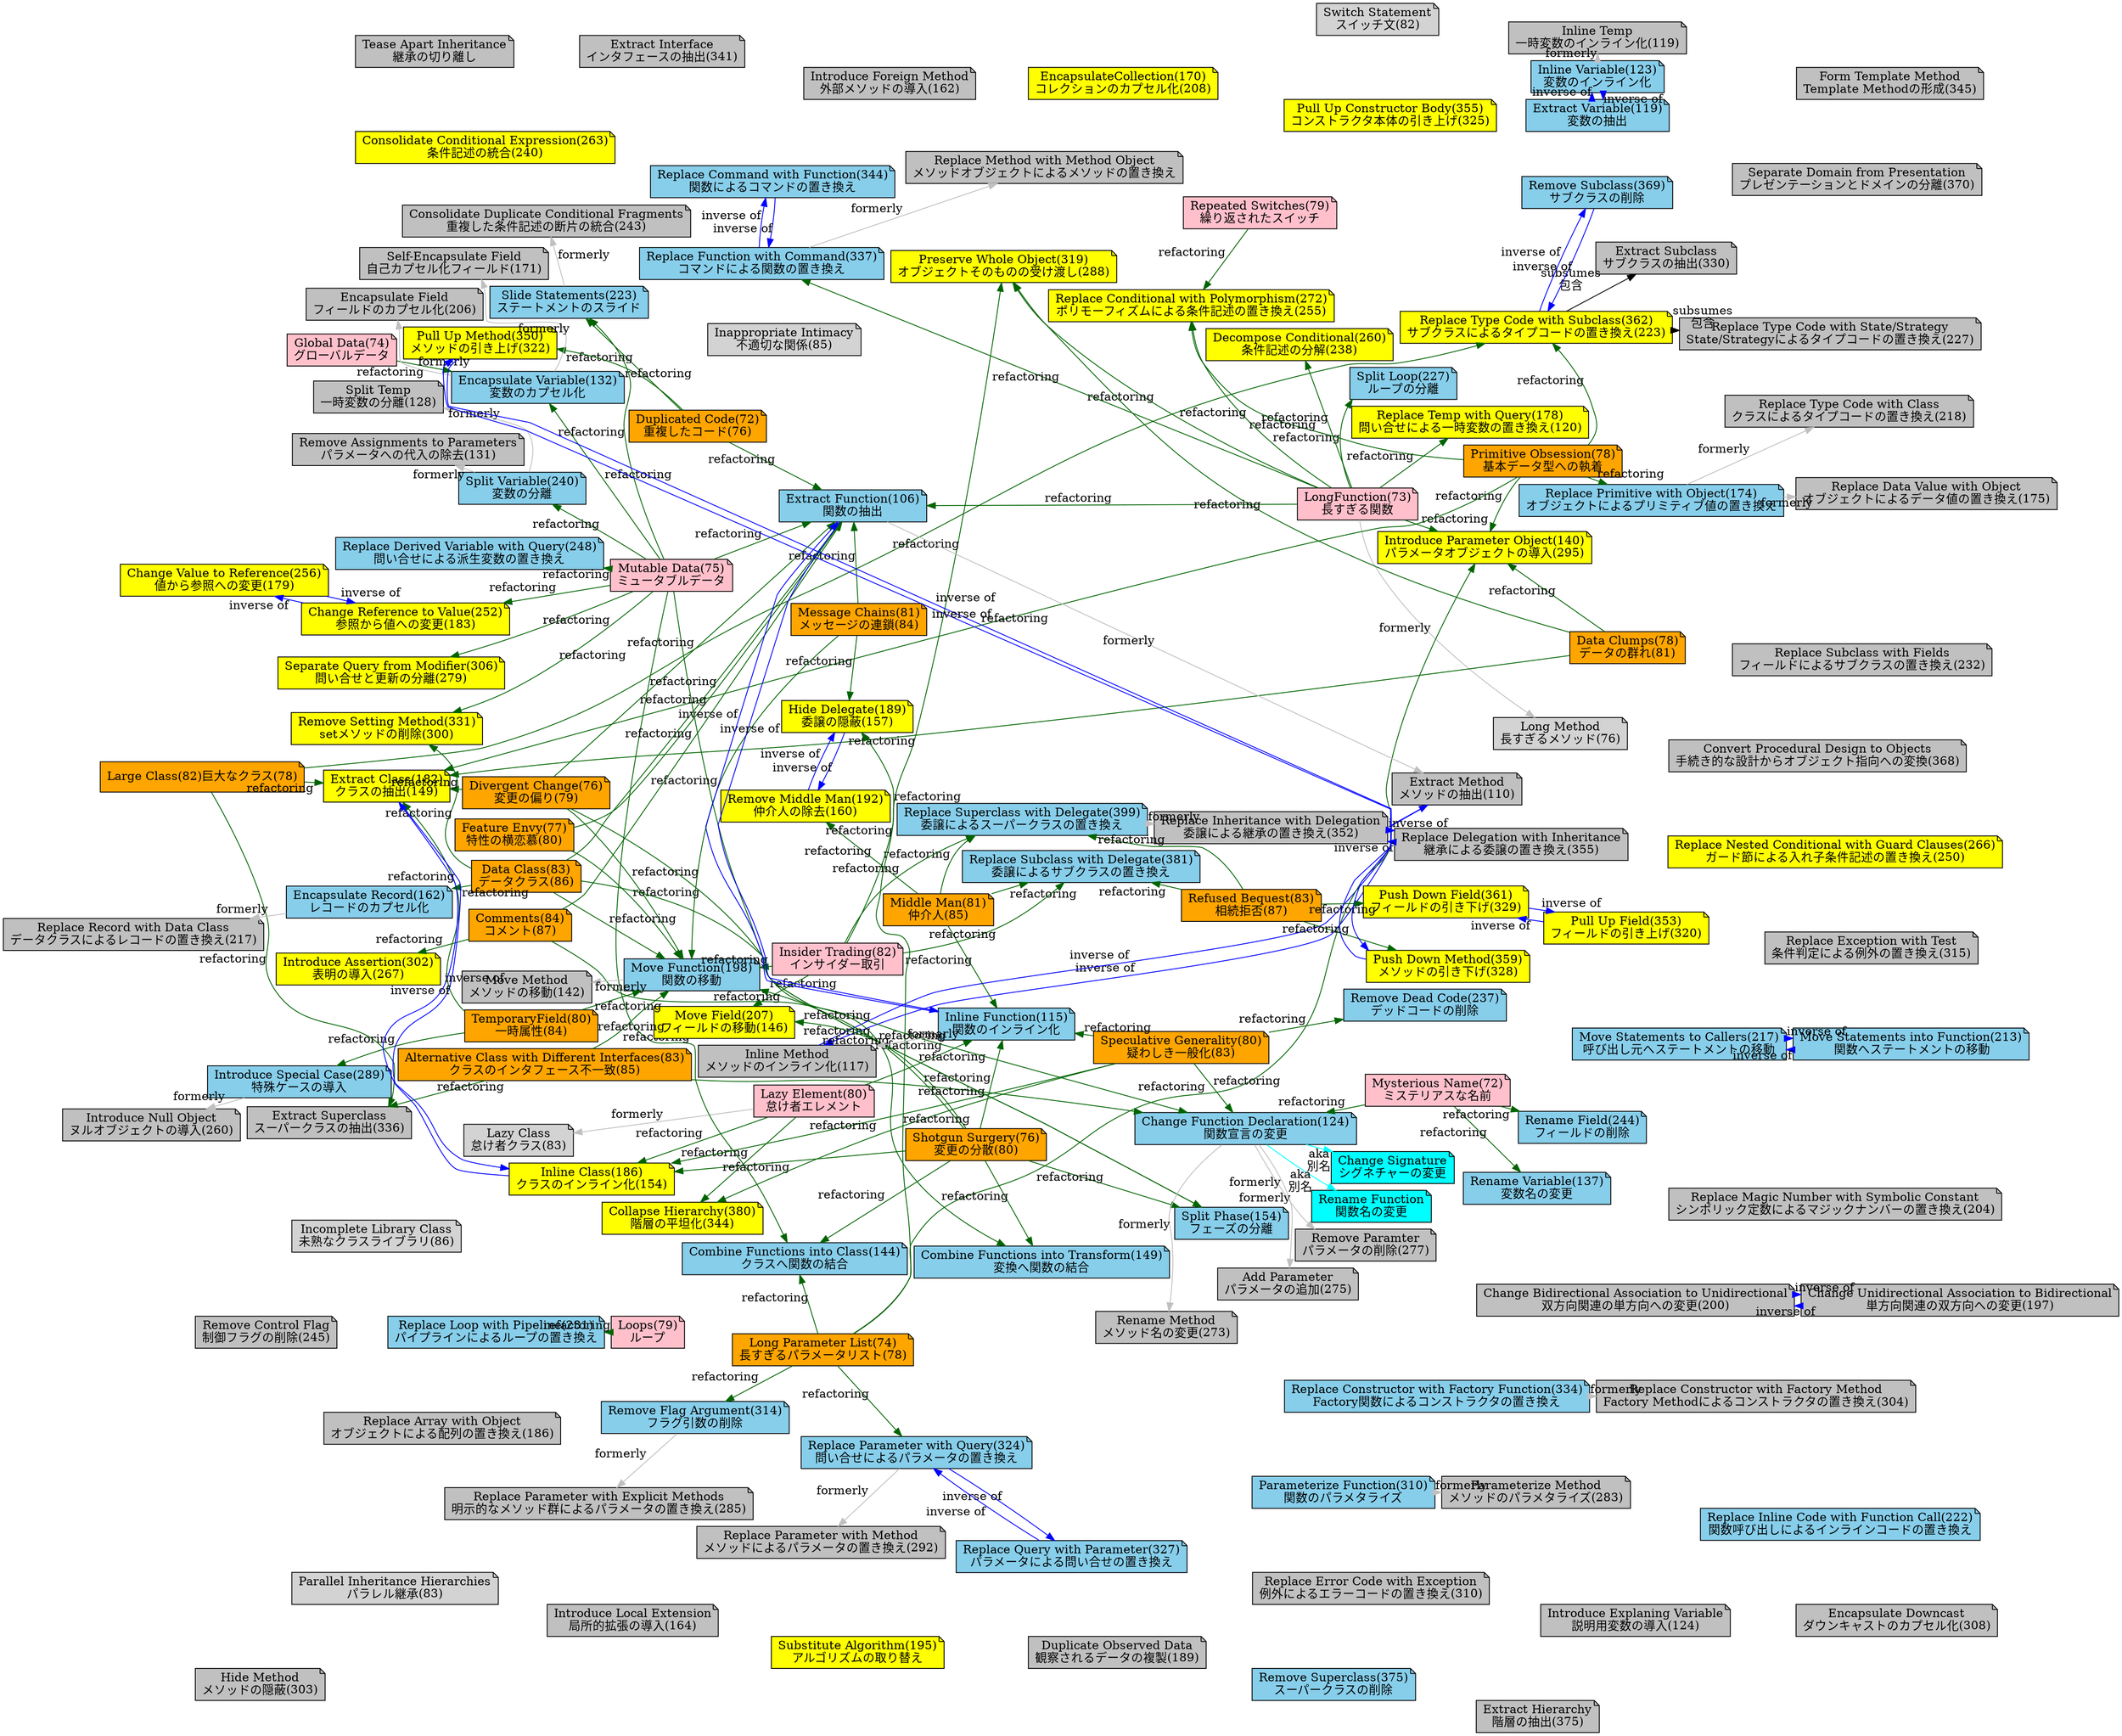 digraph Refactoring2ndEdition {
    graph [
        charset="UTF-8";
        //layout=neato; overlap = false; splines = true;
        //layout=circo;
        //layout=fdp;
        layout=twopi; overlap = false; splines = true;
        //layout=dot; rankdir=LR;
    ];

    node [
        shape="note",
        style="filled",
        fillcolor="red"
    ];

    /* -------------------- */
    /* 1st Edition / Japanese */
    subgraph cluster_1Smell {
        label="1st Edition Code Smells";
        // 第3章 : コードの不吉な臭い
        // P.76
        // DuplicatedCode;
        LongMethod[label="Long Method\n長すぎるメソッド(76)", fillcolor="lightgrey"];
        // P.78
        // LargeClass;
        // LongParameterList;
        // P.79
        // DivergentChange;
        // P.80
        // ShotgunSurgery;
        // FeatureEnvy;
        // P.81
        // DataClumps;
        // PrimitiveObsession;
        // P.82
        SwitchStatement[label="Switch Statement\nスイッチ文(82)", fillcolor="lightgrey"];
        // P.83
        ParallelInheritanceHierarchies[label="Parallel Inheritance Hierarchies\nパラレル継承(83)", fillcolor="lightgrey"];
        LazyClass[label="Lazy Class\n怠け者クラス(83)", fillcolor="lightgrey"];
        // SpeculativeGenerality;
        //P.84
        // TemporaryField;
        // MessageChains;
        // P.85
        // MiddleMan;
        InappropriateIntimacy[label="Inappropriate Intimacy\n不適切な関係(85)", fillcolor="lightgrey"];
        // AlternativeClasswithDifferentInterfaces;
        // P.86
        IncompleteLibraryClass[label="Incomplete Library Class\n未熟なクラスライブラリ(86)", fillcolor="lightgrey"];
        // DataClass;
        // P.87
        // RefusedBequest;
        // Comments;
    }

    LongFunction -> LongMethod[label="formerly" color="grey"];
    LazyElement -> LazyClass[label="formerly" color="grey"];

    subgraph cluster_1Catalog {
        label="1st Edition Refactoring Catalog";

        // 第6章 : メソッドの構成
        // P.110 replaced -> Extract Function
        ExtractMethod [label="Extract Method\nメソッドの抽出(110)", fillcolor="gray"];
        // P.117 replaced -> Inline Function
        InlineMethod [label="Inline Method\nメソッドのインライン化(117)", fillcolor="gray"];
        // P.119 replaced -> Inline Variable
        InlineTemp [label="Inline Temp\n一時変数のインライン化(119)", fillcolor="gray"];
        // P.120 kept
        // ReplaceTempwithQuery;
        // P.124 kept
        // Extract Variable;
        IntroduceExplaningVariable [label="Introduce Explaning Variable\n説明用変数の導入(124)", fillcolor="gray"];
        // P.128 replaced -> Split Variable
        // SplitTemporaryVariable;
        SplitTemp [label="Split Temp\n一時変数の分離(128)", fillcolor="gray"]
        // P.131 replaced -> Split Variable
        RemoveAssignmentstoParameters [label="Remove Assignments to Parameters\nパラメータへの代入の除去(131)", fillcolor="gray"];
        // P.135
        ReplaceMethodwithMethodObject [label="Replace Method with Method Object\nメソッドオブジェクトによるメソッドの置き換え", fillcolor="gray"];
        // P.139
        // SubstituteAlgorithm;

        // 第7章 : オブジェクト間での特性の移動
        // P.142
        MoveMethod [label="Move Method\nメソッドの移動(142)", fillcolor="gray"];
        // P.146
        // MoveField;
        // P.149
        // ExtractClass;
        // P.154
        // InlineClass;
        // P.157
        // HideDelegate;
        // P.160
        // RemoveMiddleMan;
        // P.162
        IntroduceForeignMethod [label="Introduce Foreign Method\n外部メソッドの導入(162)", fillcolor="gray"];
        // P.164
        IntroduceLocalExtension [label="Introduce Local Extension\n局所的拡張の導入(164)", fillcolor="gray"];

        // 第8章 : データの再編成
        // P.171
        SelfEncapsulateField [label="Self-Encapsulate Field\n自己カプセル化フィールド(171)", fillcolor="gray"];
        // P.175
        ReplaceDataValuewithObject [label="Replace Data Value with Object\nオブジェクトによるデータ値の置き換え(175)", fillcolor="gray"];
        // P.179
        // ChangeValuetoReference;
        // P.183
        // ChangeReferencetoValue;
        // P.186
        ReplaceArraywithObject [label="Replace Array with Object\nオブジェクトによる配列の置き換え(186)", fillcolor="gray"];
        // P.189
        DuplicateObservedData [label="Duplicate Observed Data\n観察されるデータの複製(189)", fillcolor="gray"];
        // P.197
        ChangeUnidirectionalAssociationtoBidirectional [label="Change Unidirectional Association to Bidirectional\n単方向関連の双方向への変更(197)", fillcolor="gray"];
        ChangeUnidirectionalAssociationtoBidirectional -> ChangeBidirectionalAssociationtoUnidirectional [label="inverse of", color="blue"];
        // P.200
        ChangeBidirectionalAssociationtoUnidirectional [label="Change Bidirectional Association to Unidirectional\n双方向関連の単方向への変更(200)", fillcolor="gray"];
        ChangeBidirectionalAssociationtoUnidirectional -> ChangeUnidirectionalAssociationtoBidirectional [label="inverse of", color="blue"];
        // P.204
        ReplaceMagicNumberwithSymbolicConstant [label="Replace Magic Number with Symbolic Constant\nシンボリック定数によるマジックナンバーの置き換え(204)", fillcolor="gray"];
        // P.206
        EncapsulateField [label="Encapsulate Field\nフィールドのカプセル化(206)", fillcolor="gray"];
        // P.208
        // EncapsulateCollection;
        // P.217
        ReplaceRecordwithDataClass [label="Replace Record with Data Class\nデータクラスによるレコードの置き換え(217)", fillcolor="gray"];
        // P.218
        ReplaceTypeCodewithClass [label="Replace Type Code with Class\nクラスによるタイプコードの置き換え(218)", fillcolor="gray"];
        // P.223
        //ReplaceTypeCodewithSubclasses;
        // P.227
        ReplaceTypeCodewithStateStrategy [label="Replace Type Code with State/Strategy\nState/Strategyによるタイプコードの置き換え(227)", fillcolor="gray"];
        // P.232
        ReplaceSubclasswithFields [label="Replace Subclass with Fields\nフィールドによるサブクラスの置き換え(232)", fillcolor="gray"];

        // 第9章 : 条件記述の単純化
        // P.238
        // DecomposeConditional;
        // P.240
        // ConsolidateConditionalExpression;
        // P.243
        ConsolidateDuplicateConditionalFragments [label="Consolidate Duplicate Conditional Fragments\n重複した条件記述の断片の統合(243)", fillcolor="gray"];
        // P.245
        RemoveControlFlag [label="Remove Control Flag\n制御フラグの削除(245)", fillcolor="gray"];
        // P.250
        // ReplaceNestedConditionalwithGuardClauses;
        // P.255
        // ReplaceConditionalwithPolymorphism;
        // P.260
        IntroduceNullObject [label="Introduce Null Object\nヌルオブジェクトの導入(260)", fillcolor="gray"];
        // P.267
        // IntroduceAssertion;

        // 第10章 : メソッド呼び出しの単純化
        // P.273
        RenameMethod [label="Rename Method\nメソッド名の変更(273)", fillcolor="gray"];
        // P.275
        AddParameter [label="Add Parameter\nパラメータの追加(275)", fillcolor="gray"];
        // P.277
        RemoveParameter [label="Remove Paramter\nパラメータの削除(277)", fillcolor="gray"];
        // P.279
        // SeparateQueryfromModifier;
        // P.283
        ParameterizeMethod [label="Parameterize Method\nメソッドのパラメタライズ(283)", fillcolor="gray"];
        // P.285
        ReplaceParameterwithExplicitMethods [label="Replace Parameter with Explicit Methods\n明示的なメソッド群によるパラメータの置き換え(285)", fillcolor="gray"];
        // P.288
        // PreserveWholeObject;
        // P.292
        ReplaceParameterwithMethod [label="Replace Parameter with Method\nメソッドによるパラメータの置き換え(292)", fillcolor="gray"];
        // P.295
        // IntroduceParameterObject;
        // P.300
        // RemoveSettingMethod;
        // P.303
        HideMethod [label="Hide Method\nメソッドの隠蔽(303)", fillcolor="gray"];
        // P.304
        ReplaceConstructorwithFactoryMethod [label="Replace Constructor with Factory Method\nFactory Methodによるコンストラクタの置き換え(304)", fillcolor="gray"];
        // P.308
        EncapsulateDowncast [label="Encapsulate Downcast\nダウンキャストのカプセル化(308)", fillcolor="gray"];
        // P.310
        ReplaceErrorCodewithException [label="Replace Error Code with Exception\n例外によるエラーコードの置き換え(310)", fillcolor="gray"];
        // P.315
        ReplaceExceptionwithTest [label="Replace Exception with Test\n条件判定による例外の置き換え(315)", fillcolor="gray"];

        // 第11章 : 継承の取り扱い
        // P.320
        // PullUpField;
        // P.322
        // PullUpMethod;
        // P.325
        // PullUpConstructorBody;
        // P.328
        // PushDownMethod;
        // P.329
        // PushDownField;
        // P.330
        ExtractSubclass [label="Extract Subclass\nサブクラスの抽出(330)", fillcolor="gray"];
        // P.336
        ExtractSuperclass [label="Extract Superclass\nスーパークラスの抽出(336)", fillcolor="gray"];
        // P.341
        ExtractInterface [label="Extract Interface\nインタフェースの抽出(341)", fillcolor="gray"];
        // P.344
        // CollapseHierarchy;
        // P.345
        FormTemplateMethod [label="Form Template Method\nTemplate Methodの形成(345)", fillcolor="gray"];
        // P.352
        ReplaceInheritancewithDelegation [label="Replace Inheritance with Delegation\n委譲による継承の置き換え(352)", fillcolor="gray"];
        // P.355
        ReplaceDelegationwithInheritance [label="Replace Delegation with Inheritance\n継承による委譲の置き換え(355)", fillcolor="gray"];

        // 第12章 : 大きなリファクタリング
        // P.362
        TeaseApartInheritance [label="Tease Apart Inheritance\n継承の切り離し", fillcolor="gray"];
        // P.368
        ConvertProceduralDesigntoObjects [label="Convert Procedural Design to Objects\n手続き的な設計からオブジェクト指向への変換(368)", fillcolor="gray"];
        // P.370
        SeparateDomainfromPresentation [label="Separate Domain from Presentation\nプレゼンテーションとドメインの分離(370)", fillcolor="gray"];
        // P.375
        ExtractHierarchy [label="Extract Hierarchy\n階層の抽出(375)", fillcolor="gray"];

    } // 1st end

    // 関連
    ExtractMethod -> InlineMethod [label="inverse of", color="blue"];
    InlineMethod -> ExtractMethod [label="inverse of", color="blue"];
    ReplaceInheritancewithDelegation -> ReplaceDelegationwithInheritance [label="inverse of", color="blue"];
    ReplaceDelegationwithInheritance -> ReplaceInheritancewithDelegation [label="inverse of", color="blue"];

    /* -------------------- */
    /* 2nd Edition */
    subgraph cluster_2Smell {
        label="2nd Edition Bad Smells";
        // 2nd Bad Smell
        // 2nd P.72
        MysteriousName[label="Mysterious Name(72)\nミステリアスな名前", fillcolor="pink"];
        DuplicatedCode[label="Duplicated Code(72)\n重複したコード(76)", fillcolor="orange"];
        // 2nd P.73
        LongFunction[label="LongFunction(73)\n長すぎる関数", fillcolor="pink"];
        // 2nd P.74
        LongParameterList[label="Long Parameter List(74)\n長すぎるパラメータリスト(78)", fillcolor="orange"];
        GlobalData[label="Global Data(74)\nグローバルデータ", fillcolor="pink"];
        // 2nd P.75
        MutableData[label="Mutable Data(75)\nミュータブルデータ", fillcolor="pink"];
        // 2nd P.76
        DivergentChange[label="Divergent Change(76)\n変更の偏り(79)", fillcolor="orange"];
        ShotgunSurgery[label="Shotgun Surgery(76)\n変更の分散(80)", fillcolor="orange"];
        // 2nd P.77
        FeatureEnvy[label="Feature Envy(77)\n特性の横恋慕(80)", fillcolor="orange"];
        // 2nd P.78
        DataClumps[label="Data Clumps(78)\nデータの群れ(81)", fillcolor="orange"];
        PrimitiveObsession[label="Primitive Obsession(78)\n基本データ型への執着", fillcolor="orange"];
        // 2nd P.79
        RepeatedSwitches[label="Repeated Switches(79)\n繰り返されたスイッチ", fillcolor="pink"];
        Loops[label="Loops(79)\nループ", fillcolor="pink"];
        // 2nd P.80
        LazyElement[label="Lazy Element(80)\n怠け者エレメント", fillcolor="pink"];
        SpeculativeGenerality[label="Speculative Generality(80)\n疑わしき一般化(83)", fillcolor="orange"];
        TemporaryField[label="TemporaryField(80)\n一時属性(84)", fillcolor="orange"];
        // 2nd P.81
        MessageChains[label="Message Chains(81)\nメッセージの連鎖(84)", fillcolor="orange"];
        MiddleMan[label="Middle Man(81)\n仲介人(85)", fillcolor="orange"];
        // 2nd P.82
        InsiderTrading[label="Insider Trading(82)\nインサイダー取引", fillcolor="pink"];
        LargeClass[label="Large Class(82)\巨大なクラス(78)", fillcolor="orange"];
        // 2nd P.83
        AlternativeClasswithDifferentInterfaces[label="Alternative Class with Different Interfaces(83)\nクラスのインタフェース不一致(85)" fillcolor="orange"];
        DataClass[label="Data Class(83)\nデータクラス(86)", fillcolor="orange"];
        RefusedBequest[label="Refused Bequest(83)\n相続拒否(87)", fillcolor="orange"];
        // 2nd P.84
        Comments[label="Comments(84)\nコメント(87)", fillcolor="orange"];
    }

    subgraph cluster_2ndCatalog {
        label="2nd Edition Refactoring Catalog";
        // 2nd Chapter 6 : A First Set of Refactorings
        // 2nd P.106
        ExtractFunction [label="Extract Function(106)\n関数の抽出", fillcolor="skyblue"];
        // 2nd P.115
        InlineFunction [label="Inline Function(115)\n関数のインライン化", fillcolor="skyblue"];
        // 2nd P.119
        ExtractVariable [label="Extract Variable(119)\n変数の抽出", fillcolor="skyblue"];
        // 2nd P.123
        InlineVariable [label="Inline Variable(123)\n変数のインライン化", fillcolor="skyblue"];
        // 2nd P.124
        ChangeFunctionDeclaration [label="Change Function Declaration(124)\n関数宣言の変更", URL="https://refactoring.com/catalog/changeFunctionDeclaration.html", fillcolor="skyblue"];
        RenameFunction [label="Rename Function\n関数名の変更", fillcolor="cyan"];
        ChangeSignature [label="Change Signature\nシグネチャーの変更", fillcolor="cyan"];
        // 2nd P.132
        EncapsulateVariable [label="Encapsulate Variable(132)\n変数のカプセル化", fillcolor="skyblue"];
        // 2nd P.137
        RenameVariable [label="Rename Variable(137)\n変数名の変更", fillcolor="skyblue"];
        // 2nd P.140
        IntroduceParameterObject [label="Introduce Parameter Object(140)\nパラメータオブジェクトの導入(295)", fillcolor="yellow"];
        // 2nd P.144
        CombineFunctionsintoClass [label="Combine Functions into Class(144)\nクラスへ関数の結合", fillcolor="skyblue"];
        // 2nd P.149
        CombineFunctionsintoTransform [label="Combine Functions into Transform(149)\n変換へ関数の結合", fillcolor="skyblue"];
        // 2nd P.154
        SplitPhase [label="Split Phase(154)\nフェーズの分離", fillcolor="skyblue"];

        // 2nd Chapter 7 : Encapsulation
        // 2nd P.162
        EncapsulateRecord [label="Encapsulate Record(162)\nレコードのカプセル化", fillcolor="skyblue"];
        // 2nd P.170
        EncapsulateCollection [label="EncapsulateCollection(170)\nコレクションのカプセル化(208)", fillcolor="yellow"];
        // 2nd P.174
        ReplacePrimitivewithObject [label="Replace Primitive with Object(174)\nオブジェクトによるプリミティブ値の置き換え", fillcolor="skyblue"];
        // 2nd P.178
        ReplaceTempwithQuery [label="Replace Temp with Query(178)\n問い合せによる一時変数の置き換え(120)", fillcolor="yellow"];
        // 2nd P.182
        ExtractClass [label="Extract Class(182)\nクラスの抽出(149)", fillcolor="yellow"];
        // 2nd P.186
        InlineClass [label="Inline Class(186)\nクラスのインライン化(154)", fillcolor="yellow"];
        // 2nd P.189
        HideDelegate [label="Hide Delegate(189)\n委譲の隠蔽(157)", fillcolor="yellow"];
        // 2nd P.192
        RemoveMiddleMan [label="Remove Middle Man(192)\n仲介人の除去(160)", fillcolor="yellow"];
        // 2nd P.195
        SubstituteAlgorithm [label="Substitute Algorithm(195)\nアルゴリズムの取り替え", fillcolor="yellow"];

        // 2nd Chapter 8 : Moving Features
        // 2nd P.198
        MoveFunction [label="Move Function(198)\n関数の移動", fillcolor="skyblue"];
        // 2nd P.207
        MoveField [label="Move Field(207)\nフィールドの移動(146)", fillcolor="yellow"];
        // 2nd P.213
        MoveStatementsintoFunction [label="Move Statements into Function(213)\n 関数へステートメントの移動", fillcolor="skyblue"];
        MoveStatementsintoFunction -> MoveStatementstoCallers [label="inverse of", color="blue"];
        // 2nd P.217
        MoveStatementstoCallers [label="Move Statements to Callers(217)\n呼び出し元へステートメントの移動", fillcolor="skyblue"];
        MoveStatementstoCallers -> MoveStatementsintoFunction [label="inverse of", color="blue"];
        // 2nd P.222
        ReplaceInlineCodewithFunctionCall [label="Replace Inline Code with Function Call(222)\n関数呼び出しによるインラインコードの置き換え", fillcolor="skyblue"];
        // 2nd P.223
        SlideStatements [label="Slide Statements(223)\nステートメントのスライド", fillcolor="skyblue"];
        // 2nd P.227
        SplitLoop [label="Split Loop(227)\nループの分離", fillcolor="skyblue"];
        // 2nd P.231
        ReplaceLoopwithPipeline [label="Replace Loop with Pipeline(231)\nパイプラインによるループの置き換え", fillcolor="skyblue"];
        // 2nd P.237
        RemoveDeadCode [label="Remove Dead Code(237)\nデッドコードの削除", fillcolor="skyblue"];

        // 2nd Chapter 9 : Organizing Data
        // 2nd P.240
        SplitVariable [label="Split Variable(240)\n変数の分離", fillcolor="skyblue"];
        // 2nd P.244
        RenameField [label="Rename Field(244)\nフィールドの削除", fillcolor="skyblue"];
        // 2nd P.248
        ReplaceDerivedVariablewithQuery [label="Replace Derived Variable with Query(248)\n問い合せによる派生変数の置き換え", fillcolor="skyblue"];
        // 2nd P.252
        ChangeReferencetoValue [label="Change Reference to Value(252)\n参照から値への変更(183)", fillcolor="yellow"];
        ChangeReferencetoValue -> ChangeValuetoReference [label="inverse of", color="blue"];
        // 2nd P.256
        ChangeValuetoReference [label="Change Value to Reference(256)\n値から参照への変更(179)", fillcolor="yellow"];
        ChangeValuetoReference -> ChangeReferencetoValue [label="inverse of", color="blue"];

        // 2nd Chapter 10 : Simplifying Conditional Logic
        // 2nd P.260
        DecomposeConditional [label="Decompose Conditional(260)\n条件記述の分解(238)", fillcolor="yellow"];
        // 2nd P.263
        ConsolidateConditionalExpression [label="Consolidate Conditional Expression(263)\n条件記述の統合(240)", fillcolor="yellow"];
        // 2nd P.266
        ReplaceNestedConditionalwithGuardClauses [label="Replace Nested Conditional with Guard Clauses(266)\nガード節による入れ子条件記述の置き換え(250)", fillcolor="yellow"];
        // 2nd P.272
        ReplaceConditionalwithPolymorphism [label="Replace Conditional with Polymorphism(272)\nポリモーフィズムによる条件記述の置き換え(255)", fillcolor="yellow"];
        // 2nd P.289
        IntroduceSpecialCase [label="Introduce Special Case(289)\n特殊ケースの導入", fillcolor="skyblue"];
        // 2nd P.302
        IntroduceAssertion [label="Introduce Assertion(302)\n表明の導入(267)", fillcolor="yellow"];

        // 2nd Chapter 11 : Refactoring APIs
        // 2nd P.306
        SeparateQueryfromModifier [label="Separate Query from Modifier(306)\n問い合せと更新の分離(279)", fillcolor="yellow"];
        // 2nd P.310
        ParameterizeFunction [label="Parameterize Function(310)\n関数のパラメタライズ", fillcolor="skyblue"];
        // 2nd P.314
        RemoveFlagArgument [label="Remove Flag Argument(314)\nフラグ引数の削除", fillcolor="skyblue"];
        // 2nd P.319
        PreserveWholeObject [label="Preserve Whole Object(319)\nオブジェクトそのものの受け渡し(288)", fillcolor="yellow"];
        // 2nd P.324
        ReplaceParameterwithQuery [label="Replace Parameter with Query(324)\n問い合せによるパラメータの置き換え", fillcolor="skyblue"];
        // 2nd P.327
        ReplaceQuerywithParameter [label="Replace Query with Parameter(327)\nパラメータによる問い合せの置き換え", fillcolor="skyblue"];
        // 2nd P.331
        RemoveSettingMethod [label="Remove Setting Method(331)\nsetメソッドの削除(300)", fillcolor="yellow"];
        // 2nd P.334
        ReplaceConstructorwithFactoryFunction [label="Replace Constructor with Factory Function(334)\nFactory関数によるコンストラクタの置き換え", fillcolor="skyblue"];
        // 2nd P.337
        ReplaceFunctionwithCommand [label="Replace Function with Command(337)\nコマンドによる関数の置き換え", fillcolor="skyblue"];
        // 2nd P.344
        ReplaceCommandwithFunction [label="Replace Command with Function(344)\n関数によるコマンドの置き換え", fillcolor="skyblue"];

        // 2nd Chapter 12 : Dealing with Inheritance
        // 2nd P.350
        PullUpMethod [label="Pull Up Method(350)\nメソッドの引き上げ(322)", fillcolor="yellow"];
        // 2nd P.353
        PullUpField [label="Pull Up Field(353)\nフィールドの引き上げ(320)", fillcolor="yellow"];
        // 2nd P.355
        PullUpConstructorBody [label="Pull Up Constructor Body(355)\nコンストラクタ本体の引き上げ(325)", fillcolor="yellow"];
        // 2nd P.359
        PushDownMethod [label="Push Down Method(359)\nメソッドの引き下げ(328)", fillcolor="yellow"];
        // 2nd P.361
        PushDownField [label="Push Down Field(361)\nフィールドの引き下げ(329)", fillcolor="yellow"];
        // 2nd P.362
        ReplaceTypeCodewithSubclasses [label="Replace Type Code with Subclass(362)\nサブクラスによるタイプコードの置き換え(223)", fillcolor="yellow"];
        // 2nd P.369
        RemoveSubclass [label="Remove Subclass(369)\nサブクラスの削除", fillcolor="skyblue"];
        // 2nd P.375
        RemoveSuperclass [label="Remove Superclass(375)\nスーパークラスの削除", fillcolor="skyblue"];
        // 2nd P.380
        CollapseHierarchy [label="Collapse Hierarchy(380)\n階層の平坦化(344)", fillcolor="yellow"];
        // 2nd P.381
        ReplaceSubclasswithDelegate [label="Replace Subclass with Delegate(381)\n委譲によるサブクラスの置き換え", fillcolor="skyblue"];
        // 2nd P.399
        ReplaceSuperclasswithDelegate [label="Replace Superclass with Delegate(399)\n委譲によるスーパークラスの置き換え", fillcolor="skyblue"];
    }   // 2nd Refactoring Catalog end

    // 関連

    // 2nd P.83
    AlternativeClasswithDifferentInterfaces -> ChangeFunctionDeclaration[label="refactoring", color="darkgreen"];
    AlternativeClasswithDifferentInterfaces -> MoveFunction[label="refactoring", color="darkgreen"];
    AlternativeClasswithDifferentInterfaces -> ExtractSuperclass[label="refactoring", color="darkgreen"];
    DataClass -> EncapsulateRecord[label="refactoring", color="darkgreen"];
    DataClass -> RemoveSettingMethod[label="refactoring", color="darkgreen"];
    DataClass -> MoveFunction[label="refactoring", color="darkgreen"];
    DataClass -> ExtractFunction[label="refactoring", color="darkgreen"];
    DataClass -> SplitPhase[label="refactoring", color="darkgreen"];

    // 2nd P.84
    Comments -> ExtractFunction[label="refactoring", color="darkgreen"];
    Comments -> ChangeFunctionDeclaration[label="refactoring", color="darkgreen"];
    Comments -> IntroduceAssertion[label="refactoring", color="darkgreen"];

    // 2nd P.78
    DataClumps -> ExtractClass[label="refactoring", color="darkgreen"];
    DataClumps -> IntroduceParameterObject[label="refactoring", color="darkgreen"];
    DataClumps -> PreserveWholeObject[label="refactoring", color="darkgreen"];

    // 2nd P.76
    DivergentChange -> SplitPhase[label="refactoring", color="darkgreen"];
    DivergentChange -> MoveFunction[label="refactoring", color="darkgreen"];
    DivergentChange -> ExtractFunction[label="refactoring", color="darkgreen"];
    DivergentChange -> ExtractClass[label="refactoring", color="darkgreen"];

    // 2nd P.72
    DuplicatedCode -> ExtractFunction[label="refactoring", color="darkgreen"];
    DuplicatedCode -> SlideStatements[label="refactoring", color="darkgreen"];
    DuplicatedCode -> PullUpMethod[label="refactoring", color="darkgreen"];

    // 2nd P.77
    FeatureEnvy -> MoveFunction[label="refactoring", color="darkgreen"];
    FeatureEnvy -> ExtractFunction[label="refactoring", color="darkgreen"];

    // 2nd P.74
    GlobalData -> EncapsulateVariable[label="refactoring", color="darkgreen"];

    // 2nd P.82
    InsiderTrading -> MoveFunction[label="refactoring", color="darkgreen"];
    InsiderTrading -> MoveField[label="refactoring", color="darkgreen"];
    InsiderTrading -> HideDelegate[label="refactoring", color="darkgreen"];
    InsiderTrading -> ReplaceSubclasswithDelegate[label="refactoring", color="darkgreen"];
    InsiderTrading -> ReplaceSuperclasswithDelegate[label="refactoring", color="darkgreen"];

    // 2nd P.82
    LargeClass -> ExtractClass[label="refactoring", color="darkgreen"];
    LargeClass -> ExtractSuperclass[label="refactoring", color="darkgreen"];
    LargeClass -> ReplaceTypeCodewithSubclasses[label="refactoring", color="darkgreen"];

    // 2nd P.80
    LazyElement -> InlineFunction[label="refactoring", color="darkgreen"];
    LazyElement -> InlineClass[label="refactoring", color="darkgreen"];
    LazyElement -> CollapseHierarchy[label="refactoring", color="darkgreen"];

    // 2nd P.73
    LongFunction -> ExtractFunction[label="refactoring", color="darkgreen"];
    LongFunction -> ReplaceTempwithQuery[label="refactoring", color="darkgreen"];
    LongFunction -> IntroduceParameterObject[label="refactoring", color="darkgreen"];
    LongFunction -> PreserveWholeObject[label="refactoring", color="darkgreen"];
    LongFunction -> ReplaceFunctionwithCommand[label="refactoring", color="darkgreen"];
    LongFunction -> DecomposeConditional[label="refactoring", color="darkgreen"];
    LongFunction -> ReplaceConditionalwithPolymorphism[label="refactoring", color="darkgreen"];
    LongFunction -> SplitLoop[label="refactoring", color="darkgreen"];

    // 2nd P.74
    LongParameterList -> ReplaceParameterwithQuery[label="refactoring", color="darkgreen"];
    LongParameterList -> PreserveWholeObject[label="refactoring", color="darkgreen"];
    LongParameterList -> IntroduceParameterObject[label="refactoring", color="darkgreen"];
    LongParameterList -> RemoveFlagArgument[label="refactoring", color="darkgreen"];
    LongParameterList -> CombineFunctionsintoClass[label="refactoring", color="darkgreen"];

    // 2nd P.79
    Loops -> ReplaceLoopwithPipeline[label="refactoring", color="darkgreen"];

    // 2nd P.81
    MessageChains -> HideDelegate[label="refactoring", color="darkgreen"];
    MessageChains -> ExtractFunction[label="refactoring", color="darkgreen"];
    MessageChains -> MoveFunction[label="refactoring", color="darkgreen"];

    // 2nd P.81
    MiddleMan -> RemoveMiddleMan[label="refactoring", color="darkgreen"];
    MiddleMan -> InlineFunction[label="refactoring", color="darkgreen"];
    MiddleMan -> ReplaceSuperclasswithDelegate[label="refactoring", color="darkgreen"];
    MiddleMan -> ReplaceSubclasswithDelegate[label="refactoring", color="darkgreen"];

    // 2nd P.75
    MutableData -> EncapsulateVariable[label="refactoring", color="darkgreen"];
    MutableData -> SplitVariable[label="refactoring", color="darkgreen"];
    MutableData -> SlideStatements[label="refactoring", color="darkgreen"];
    MutableData -> ExtractFunction[label="refactoring", color="darkgreen"];
    MutableData -> SeparateQueryfromModifier[label="refactoring", color="darkgreen"];
    MutableData -> RemoveSettingMethod[label="refactoring", color="darkgreen"];
    MutableData -> ReplaceDerivedVariablewithQuery[label="refactoring", color="darkgreen"];
    MutableData -> CombineFunctionsintoClass[label="refactoring", color="darkgreen"];
    MutableData -> CombineFunctionsintoTransform[label="refactoring", color="darkgreen"];
    MutableData -> ChangeReferencetoValue[label="refactoring", color="darkgreen"];

    // 2nd P.72
    MysteriousName -> ChangeFunctionDeclaration[label="refactoring", color="darkgreen"];
    MysteriousName -> RenameVariable[label="refactoring", color="darkgreen"];
    MysteriousName -> RenameField[label="refactoring", color="darkgreen"];

    // 2nd P.78
    PrimitiveObsession -> ReplacePrimitivewithObject[label="refactoring", color="darkgreen"];
    PrimitiveObsession -> ReplaceTypeCodewithSubclasses[label="refactoring", color="darkgreen"];
    PrimitiveObsession -> ReplaceConditionalwithPolymorphism[label="refactoring", color="darkgreen"];
    PrimitiveObsession -> ExtractClass[label="refactoring", color="darkgreen"];
    PrimitiveObsession -> IntroduceParameterObject[label="refactoring", color="darkgreen"];

    // 2nd P.83
    RefusedBequest -> PushDownMethod[label="refactoring", color="darkgreen"];
    RefusedBequest -> PushDownField[label="refactoring", color="darkgreen"];
    RefusedBequest -> ReplaceSubclasswithDelegate[label="refactoring", color="darkgreen"];
    RefusedBequest -> ReplaceSuperclasswithDelegate[label="refactoring", color="darkgreen"];

    // 2nd P.79
    RepeatedSwitches -> ReplaceConditionalwithPolymorphism[label="refactoring", color="darkgreen"];

    // 2nd P.76
    ShotgunSurgery -> MoveFunction[label="refactoring", color="darkgreen"];
    ShotgunSurgery -> MoveField[label="refactoring", color="darkgreen"];
    ShotgunSurgery -> CombineFunctionsintoClass[label="refactoring", color="darkgreen"];
    ShotgunSurgery -> CombineFunctionsintoTransform[label="refactoring", color="darkgreen"];
    ShotgunSurgery -> SplitPhase[label="refactoring", color="darkgreen"];
    ShotgunSurgery -> InlineFunction[label="refactoring", color="darkgreen"];
    ShotgunSurgery -> InlineClass[label="refactoring", color="darkgreen"];

    // 2nd P.80
    SpeculativeGenerality -> CollapseHierarchy[label="refactoring", color="darkgreen"];
    SpeculativeGenerality -> InlineFunction[label="refactoring", color="darkgreen"];
    SpeculativeGenerality -> InlineClass[label="refactoring", color="darkgreen"];
    SpeculativeGenerality -> ChangeFunctionDeclaration[label="refactoring", color="darkgreen"];
    SpeculativeGenerality -> RemoveDeadCode[label="refactoring", color="darkgreen"];

    // 2nd P.80
    TemporaryField -> ExtractClass [label="refactoring", color="darkgreen"]
    TemporaryField -> MoveFunction [label="refactoring", color="darkgreen"];
    TemporaryField -> IntroduceSpecialCase [label="refactoring", color="darkgreen"];

    // 2nd P.106
    ExtractFunction -> ExtractMethod [label="formerly", color="gray"];
    ExtractFunction -> InlineFunction [label="inverse of", color="blue"];
    // 2nd P.115
    InlineFunction -> InlineMethod [label="formarly", color="gray"];
    InlineFunction -> ExtractFunction [label="inverse of", color="blue"];
    // 2nd P.119
    ExtractVariable -> InlineVariable [label="inverse of", color="blue"];
    // 2nd P.123
    InlineVariable -> InlineTemp [label="formerly", color="gray"];
    InlineVariable -> ExtractVariable [label="inverse of", color="blue"];
    // 2nd P.124
    ChangeFunctionDeclaration -> RenameFunction[label="aka\n別名", color="cyan"];
    ChangeFunctionDeclaration -> RenameMethod[label="formerly", color="gray"];
    ChangeFunctionDeclaration -> AddParameter[label="formerly", color="gray"];
    ChangeFunctionDeclaration -> RemoveParameter[label="formerly", color="gray"];
    ChangeFunctionDeclaration -> ChangeSignature[label="aka\n別名", color="cyan"];
    // 2nd P.132
    EncapsulateVariable -> SelfEncapsulateField [label="formerly", color="gray"];
    EncapsulateVariable -> EncapsulateField [label="formerly", color="gray"];
    // 2nd P.162
    EncapsulateRecord -> ReplaceRecordwithDataClass [label="formerly", color="gray"];
    // 2nd P.174
    ReplacePrimitivewithObject -> ReplaceDataValuewithObject [label="formerly", color="gray"];
    ReplacePrimitivewithObject -> ReplaceTypeCodewithClass [label="formerly", color="gray"];
    // 2nd P.182
    ExtractClass -> InlineClass [label="inverse of", color="blue"];
    // 2nd P.186
    InlineClass -> ExtractClass [label="inverse of", color="blue"];
    // 2nd P.189
    HideDelegate -> RemoveMiddleMan [label="inverse of", color="blue"];
    // 2nd P.192
    RemoveMiddleMan -> HideDelegate [label="inverse of", color="blue"];
    // 2nd P.198
    MoveFunction -> MoveMethod [label="formerly", color="gray"];
    // 2nd P.223
    SlideStatements -> ConsolidateDuplicateConditionalFragments [label="formerly", color="gray"];
    // 2nd P.240
    SplitVariable -> RemoveAssignmentstoParameters [label="formerly", color="gray"]
    SplitVariable -> SplitTemp [label="formerly", color="gray"];
    // 2nd P.289
    IntroduceSpecialCase -> IntroduceNullObject [label="formerly", color="gray"];
    // 2nd P.310
    ParameterizeFunction -> ParameterizeMethod [label="formerly", color="gray"];
    // 2nd P.314
    RemoveFlagArgument -> ReplaceParameterwithExplicitMethods [label="formerly", color="gray"];
    // 2nd P.324
    ReplaceParameterwithQuery -> ReplaceParameterwithMethod [label="formerly", color="gray"];
    ReplaceParameterwithQuery -> ReplaceQuerywithParameter [label="inverse of", color="blue"];
    // 2nd P.327
    ReplaceQuerywithParameter -> ReplaceParameterwithQuery [label="inverse of", color="blue"];
    // 2nd P.334
    ReplaceConstructorwithFactoryFunction -> ReplaceConstructorwithFactoryMethod [label="formerly", color="gray"];
    // 2nd P.337
    ReplaceFunctionwithCommand -> ReplaceMethodwithMethodObject [label="formerly", color="gray"];
    ReplaceFunctionwithCommand -> ReplaceCommandwithFunction [label="inverse of", color="blue"];
    // 2nd P.344
    ReplaceCommandwithFunction -> ReplaceFunctionwithCommand [label="inverse of", color="blue"];
    // 2nd P.350
    PullUpMethod -> PushDownMethod [label="inverse of", color="blue"];
    // 2nd P.353
    PullUpField -> PushDownField [label="inverse of", color="blue"];
    // 2nd P.359
    PushDownMethod -> PullUpMethod [label="inverse of", color="blue"];
    // 2nd P.361
    PushDownField -> PullUpField [label="inverse of", color="blue"];
    // 2nd P.362
    ReplaceTypeCodewithSubclasses -> ReplaceTypeCodewithStateStrategy [label="subsumes\n包含"];
    ReplaceTypeCodewithSubclasses -> ExtractSubclass [label="subsumes\n包含"];
    ReplaceTypeCodewithSubclasses -> RemoveSubclass [label="inverse of", color="blue"];
    // 2nd P.369
    RemoveSubclass -> ReplaceTypeCodewithSubclasses [label="inverse of", color="blue"];
    // 2nd P.399
    ReplaceSuperclasswithDelegate -> ReplaceInheritancewithDelegation [label="formerly", color="gray"];
}